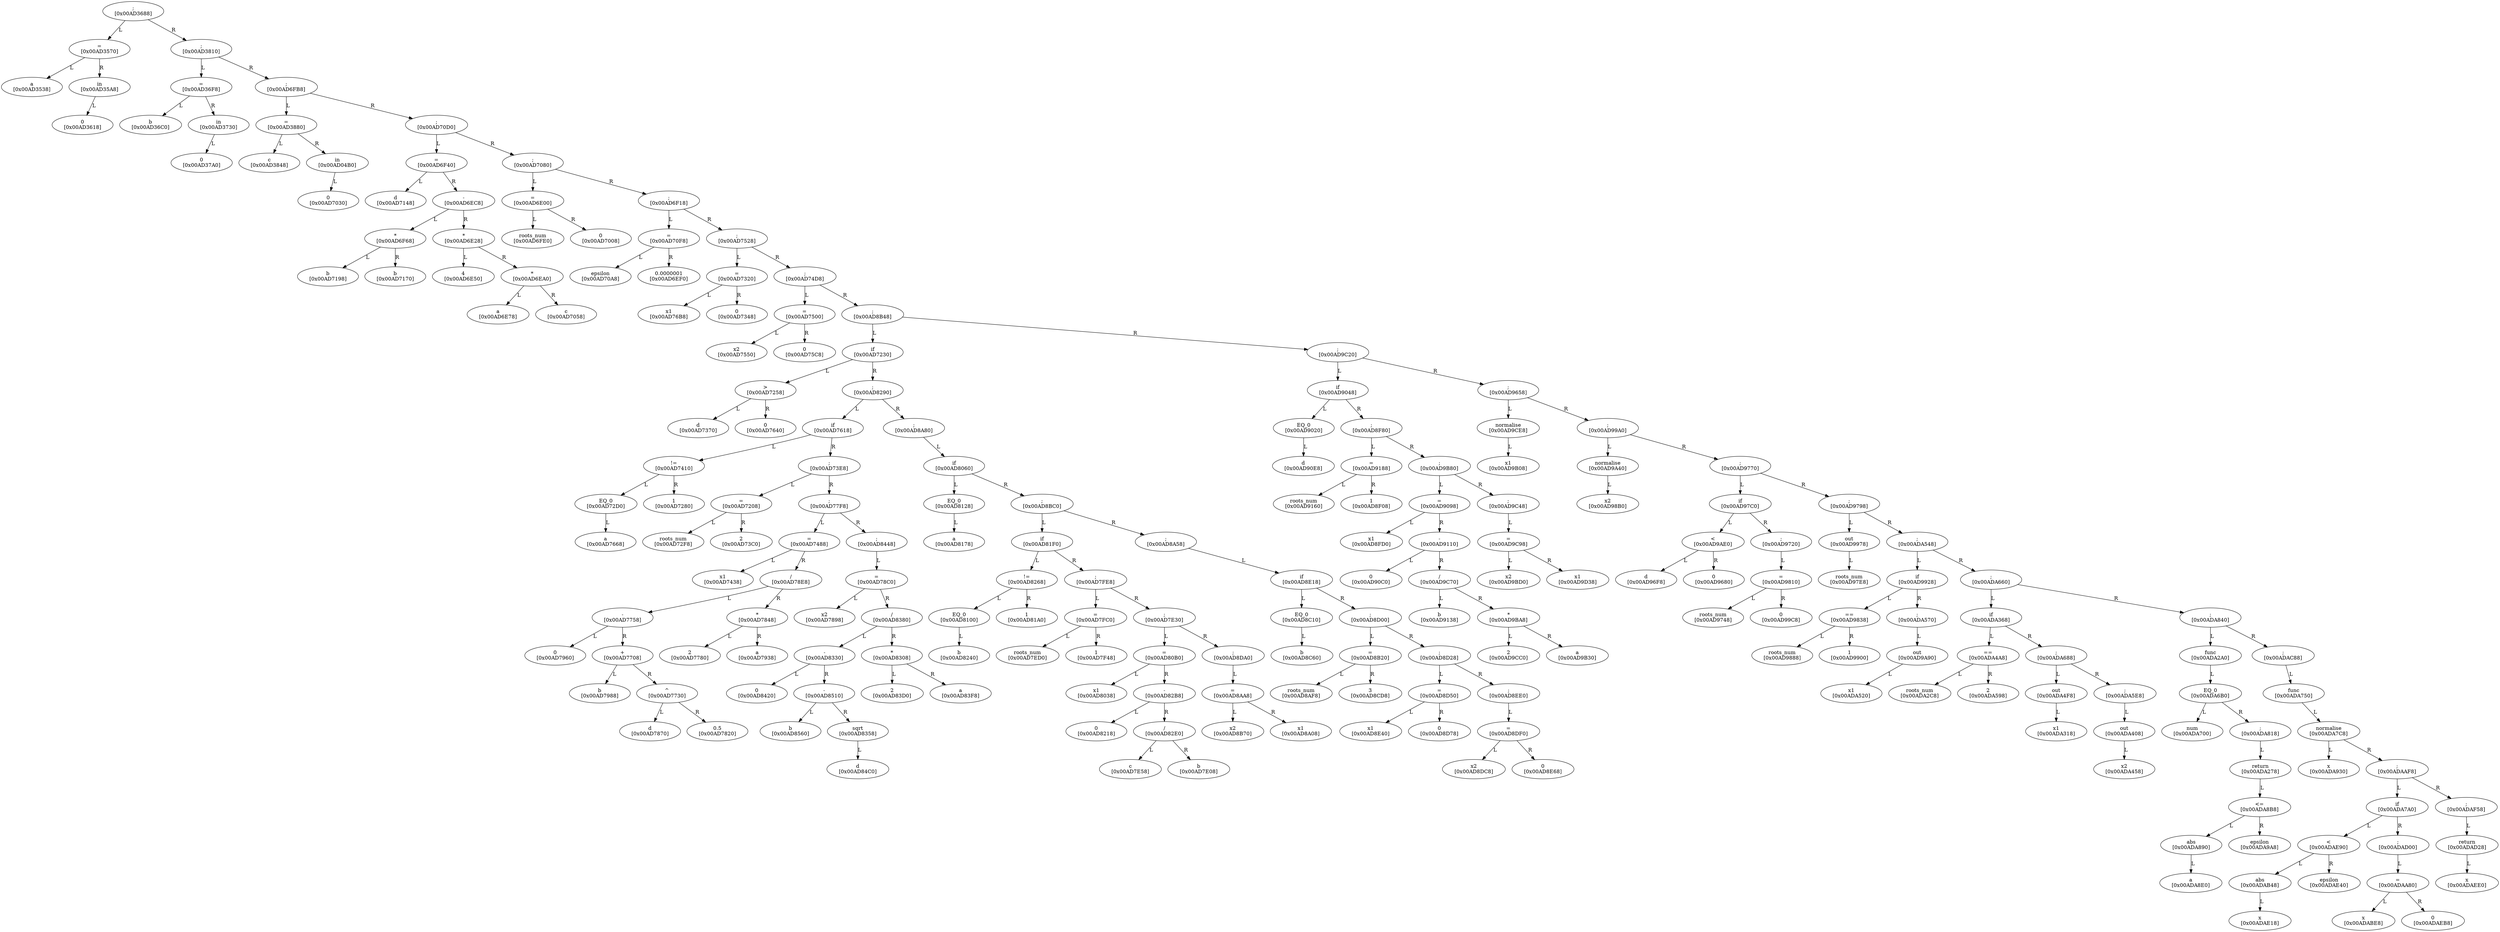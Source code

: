 digraph {
";\n[0x00AD3688]" -> "=\n[0x00AD3570]"[label = "L"]
";\n[0x00AD3688]" -> ";\n[0x00AD3810]"[label = "R"]
"=\n[0x00AD3570]" -> "a\n[0x00AD3538]"[label = "L"]
"=\n[0x00AD3570]" -> "in\n[0x00AD35A8]"[label = "R"]
"in\n[0x00AD35A8]" -> "0\n[0x00AD3618]"[label = "L"]
";\n[0x00AD3810]" -> "=\n[0x00AD36F8]"[label = "L"]
";\n[0x00AD3810]" -> ";\n[0x00AD6FB8]"[label = "R"]
"=\n[0x00AD36F8]" -> "b\n[0x00AD36C0]"[label = "L"]
"=\n[0x00AD36F8]" -> "in\n[0x00AD3730]"[label = "R"]
"in\n[0x00AD3730]" -> "0\n[0x00AD37A0]"[label = "L"]
";\n[0x00AD6FB8]" -> "=\n[0x00AD3880]"[label = "L"]
";\n[0x00AD6FB8]" -> ";\n[0x00AD70D0]"[label = "R"]
"=\n[0x00AD3880]" -> "c\n[0x00AD3848]"[label = "L"]
"=\n[0x00AD3880]" -> "in\n[0x00AD04B0]"[label = "R"]
"in\n[0x00AD04B0]" -> "0\n[0x00AD7030]"[label = "L"]
";\n[0x00AD70D0]" -> "=\n[0x00AD6F40]"[label = "L"]
";\n[0x00AD70D0]" -> ";\n[0x00AD7080]"[label = "R"]
"=\n[0x00AD6F40]" -> "d\n[0x00AD7148]"[label = "L"]
"=\n[0x00AD6F40]" -> "-\n[0x00AD6EC8]"[label = "R"]
"-\n[0x00AD6EC8]" -> "*\n[0x00AD6F68]"[label = "L"]
"-\n[0x00AD6EC8]" -> "*\n[0x00AD6E28]"[label = "R"]
"*\n[0x00AD6F68]" -> "b\n[0x00AD7198]"[label = "L"]
"*\n[0x00AD6F68]" -> "b\n[0x00AD7170]"[label = "R"]
"*\n[0x00AD6E28]" -> "4\n[0x00AD6E50]"[label = "L"]
"*\n[0x00AD6E28]" -> "*\n[0x00AD6EA0]"[label = "R"]
"*\n[0x00AD6EA0]" -> "a\n[0x00AD6E78]"[label = "L"]
"*\n[0x00AD6EA0]" -> "c\n[0x00AD7058]"[label = "R"]
";\n[0x00AD7080]" -> "=\n[0x00AD6E00]"[label = "L"]
";\n[0x00AD7080]" -> ";\n[0x00AD6F18]"[label = "R"]
"=\n[0x00AD6E00]" -> "roots_num\n[0x00AD6FE0]"[label = "L"]
"=\n[0x00AD6E00]" -> "0\n[0x00AD7008]"[label = "R"]
";\n[0x00AD6F18]" -> "=\n[0x00AD70F8]"[label = "L"]
";\n[0x00AD6F18]" -> ";\n[0x00AD7528]"[label = "R"]
"=\n[0x00AD70F8]" -> "epsilon\n[0x00AD70A8]"[label = "L"]
"=\n[0x00AD70F8]" -> "0.0000001\n[0x00AD6EF0]"[label = "R"]
";\n[0x00AD7528]" -> "=\n[0x00AD7320]"[label = "L"]
";\n[0x00AD7528]" -> ";\n[0x00AD74D8]"[label = "R"]
"=\n[0x00AD7320]" -> "x1\n[0x00AD76B8]"[label = "L"]
"=\n[0x00AD7320]" -> "0\n[0x00AD7348]"[label = "R"]
";\n[0x00AD74D8]" -> "=\n[0x00AD7500]"[label = "L"]
";\n[0x00AD74D8]" -> ";\n[0x00AD8B48]"[label = "R"]
"=\n[0x00AD7500]" -> "x2\n[0x00AD7550]"[label = "L"]
"=\n[0x00AD7500]" -> "0\n[0x00AD75C8]"[label = "R"]
";\n[0x00AD8B48]" -> "if\n[0x00AD7230]"[label = "L"]
";\n[0x00AD8B48]" -> ";\n[0x00AD9C20]"[label = "R"]
"if\n[0x00AD7230]" -> ">\n[0x00AD7258]"[label = "L"]
"if\n[0x00AD7230]" -> ";\n[0x00AD8290]"[label = "R"]
">\n[0x00AD7258]" -> "d\n[0x00AD7370]"[label = "L"]
">\n[0x00AD7258]" -> "0\n[0x00AD7640]"[label = "R"]
";\n[0x00AD8290]" -> "if\n[0x00AD7618]"[label = "L"]
";\n[0x00AD8290]" -> ";\n[0x00AD8A80]"[label = "R"]
"if\n[0x00AD7618]" -> "!=\n[0x00AD7410]"[label = "L"]
"if\n[0x00AD7618]" -> ";\n[0x00AD73E8]"[label = "R"]
"!=\n[0x00AD7410]" -> "EQ_0\n[0x00AD72D0]"[label = "L"]
"!=\n[0x00AD7410]" -> "1\n[0x00AD7280]"[label = "R"]
"EQ_0\n[0x00AD72D0]" -> "a\n[0x00AD7668]"[label = "L"]
";\n[0x00AD73E8]" -> "=\n[0x00AD7208]"[label = "L"]
";\n[0x00AD73E8]" -> ";\n[0x00AD77F8]"[label = "R"]
"=\n[0x00AD7208]" -> "roots_num\n[0x00AD72F8]"[label = "L"]
"=\n[0x00AD7208]" -> "2\n[0x00AD73C0]"[label = "R"]
";\n[0x00AD77F8]" -> "=\n[0x00AD7488]"[label = "L"]
";\n[0x00AD77F8]" -> ";\n[0x00AD8448]"[label = "R"]
"=\n[0x00AD7488]" -> "x1\n[0x00AD7438]"[label = "L"]
"=\n[0x00AD7488]" -> "/\n[0x00AD78E8]"[label = "R"]
"/\n[0x00AD78E8]" -> "-\n[0x00AD7758]"[label = "L"]
"/\n[0x00AD78E8]" -> "*\n[0x00AD7848]"[label = "R"]
"-\n[0x00AD7758]" -> "0\n[0x00AD7960]"[label = "L"]
"-\n[0x00AD7758]" -> "+\n[0x00AD7708]"[label = "R"]
"+\n[0x00AD7708]" -> "b\n[0x00AD7988]"[label = "L"]
"+\n[0x00AD7708]" -> "^\n[0x00AD7730]"[label = "R"]
"^\n[0x00AD7730]" -> "d\n[0x00AD7870]"[label = "L"]
"^\n[0x00AD7730]" -> "0.5\n[0x00AD7820]"[label = "R"]
"*\n[0x00AD7848]" -> "2\n[0x00AD7780]"[label = "L"]
"*\n[0x00AD7848]" -> "a\n[0x00AD7938]"[label = "R"]
";\n[0x00AD8448]" -> "=\n[0x00AD78C0]"[label = "L"]
"=\n[0x00AD78C0]" -> "x2\n[0x00AD7898]"[label = "L"]
"=\n[0x00AD78C0]" -> "/\n[0x00AD8380]"[label = "R"]
"/\n[0x00AD8380]" -> "-\n[0x00AD8330]"[label = "L"]
"/\n[0x00AD8380]" -> "*\n[0x00AD8308]"[label = "R"]
"-\n[0x00AD8330]" -> "0\n[0x00AD8420]"[label = "L"]
"-\n[0x00AD8330]" -> "-\n[0x00AD8510]"[label = "R"]
"-\n[0x00AD8510]" -> "b\n[0x00AD8560]"[label = "L"]
"-\n[0x00AD8510]" -> "sqrt\n[0x00AD8358]"[label = "R"]
"sqrt\n[0x00AD8358]" -> "d\n[0x00AD84C0]"[label = "L"]
"*\n[0x00AD8308]" -> "2\n[0x00AD83D0]"[label = "L"]
"*\n[0x00AD8308]" -> "a\n[0x00AD83F8]"[label = "R"]
";\n[0x00AD8A80]" -> "if\n[0x00AD8060]"[label = "L"]
"if\n[0x00AD8060]" -> "EQ_0\n[0x00AD8128]"[label = "L"]
"if\n[0x00AD8060]" -> ";\n[0x00AD8BC0]"[label = "R"]
"EQ_0\n[0x00AD8128]" -> "a\n[0x00AD8178]"[label = "L"]
";\n[0x00AD8BC0]" -> "if\n[0x00AD81F0]"[label = "L"]
";\n[0x00AD8BC0]" -> ";\n[0x00AD8A58]"[label = "R"]
"if\n[0x00AD81F0]" -> "!=\n[0x00AD8268]"[label = "L"]
"if\n[0x00AD81F0]" -> ";\n[0x00AD7FE8]"[label = "R"]
"!=\n[0x00AD8268]" -> "EQ_0\n[0x00AD8100]"[label = "L"]
"!=\n[0x00AD8268]" -> "1\n[0x00AD81A0]"[label = "R"]
"EQ_0\n[0x00AD8100]" -> "b\n[0x00AD8240]"[label = "L"]
";\n[0x00AD7FE8]" -> "=\n[0x00AD7FC0]"[label = "L"]
";\n[0x00AD7FE8]" -> ";\n[0x00AD7E30]"[label = "R"]
"=\n[0x00AD7FC0]" -> "roots_num\n[0x00AD7ED0]"[label = "L"]
"=\n[0x00AD7FC0]" -> "1\n[0x00AD7F48]"[label = "R"]
";\n[0x00AD7E30]" -> "=\n[0x00AD80B0]"[label = "L"]
";\n[0x00AD7E30]" -> ";\n[0x00AD8DA0]"[label = "R"]
"=\n[0x00AD80B0]" -> "x1\n[0x00AD8038]"[label = "L"]
"=\n[0x00AD80B0]" -> "-\n[0x00AD82B8]"[label = "R"]
"-\n[0x00AD82B8]" -> "0\n[0x00AD8218]"[label = "L"]
"-\n[0x00AD82B8]" -> "/\n[0x00AD82E0]"[label = "R"]
"/\n[0x00AD82E0]" -> "c\n[0x00AD7E58]"[label = "L"]
"/\n[0x00AD82E0]" -> "b\n[0x00AD7E08]"[label = "R"]
";\n[0x00AD8DA0]" -> "=\n[0x00AD8AA8]"[label = "L"]
"=\n[0x00AD8AA8]" -> "x2\n[0x00AD8B70]"[label = "L"]
"=\n[0x00AD8AA8]" -> "x1\n[0x00AD8A08]"[label = "R"]
";\n[0x00AD8A58]" -> "if\n[0x00AD8E18]"[label = "L"]
"if\n[0x00AD8E18]" -> "EQ_0\n[0x00AD8C10]"[label = "L"]
"if\n[0x00AD8E18]" -> ";\n[0x00AD8D00]"[label = "R"]
"EQ_0\n[0x00AD8C10]" -> "b\n[0x00AD8C60]"[label = "L"]
";\n[0x00AD8D00]" -> "=\n[0x00AD8B20]"[label = "L"]
";\n[0x00AD8D00]" -> ";\n[0x00AD8D28]"[label = "R"]
"=\n[0x00AD8B20]" -> "roots_num\n[0x00AD8AF8]"[label = "L"]
"=\n[0x00AD8B20]" -> "3\n[0x00AD8CD8]"[label = "R"]
";\n[0x00AD8D28]" -> "=\n[0x00AD8D50]"[label = "L"]
";\n[0x00AD8D28]" -> ";\n[0x00AD8EE0]"[label = "R"]
"=\n[0x00AD8D50]" -> "x1\n[0x00AD8E40]"[label = "L"]
"=\n[0x00AD8D50]" -> "0\n[0x00AD8D78]"[label = "R"]
";\n[0x00AD8EE0]" -> "=\n[0x00AD8DF0]"[label = "L"]
"=\n[0x00AD8DF0]" -> "x2\n[0x00AD8DC8]"[label = "L"]
"=\n[0x00AD8DF0]" -> "0\n[0x00AD8E68]"[label = "R"]
";\n[0x00AD9C20]" -> "if\n[0x00AD9048]"[label = "L"]
";\n[0x00AD9C20]" -> ";\n[0x00AD9658]"[label = "R"]
"if\n[0x00AD9048]" -> "EQ_0\n[0x00AD9020]"[label = "L"]
"if\n[0x00AD9048]" -> ";\n[0x00AD8F80]"[label = "R"]
"EQ_0\n[0x00AD9020]" -> "d\n[0x00AD90E8]"[label = "L"]
";\n[0x00AD8F80]" -> "=\n[0x00AD9188]"[label = "L"]
";\n[0x00AD8F80]" -> ";\n[0x00AD9B80]"[label = "R"]
"=\n[0x00AD9188]" -> "roots_num\n[0x00AD9160]"[label = "L"]
"=\n[0x00AD9188]" -> "1\n[0x00AD8F08]"[label = "R"]
";\n[0x00AD9B80]" -> "=\n[0x00AD9098]"[label = "L"]
";\n[0x00AD9B80]" -> ";\n[0x00AD9C48]"[label = "R"]
"=\n[0x00AD9098]" -> "x1\n[0x00AD8FD0]"[label = "L"]
"=\n[0x00AD9098]" -> "-\n[0x00AD9110]"[label = "R"]
"-\n[0x00AD9110]" -> "0\n[0x00AD90C0]"[label = "L"]
"-\n[0x00AD9110]" -> "/\n[0x00AD9C70]"[label = "R"]
"/\n[0x00AD9C70]" -> "b\n[0x00AD9138]"[label = "L"]
"/\n[0x00AD9C70]" -> "*\n[0x00AD9BA8]"[label = "R"]
"*\n[0x00AD9BA8]" -> "2\n[0x00AD9CC0]"[label = "L"]
"*\n[0x00AD9BA8]" -> "a\n[0x00AD9B30]"[label = "R"]
";\n[0x00AD9C48]" -> "=\n[0x00AD9C98]"[label = "L"]
"=\n[0x00AD9C98]" -> "x2\n[0x00AD9BD0]"[label = "L"]
"=\n[0x00AD9C98]" -> "x1\n[0x00AD9D38]"[label = "R"]
";\n[0x00AD9658]" -> "normalise\n[0x00AD9CE8]"[label = "L"]
";\n[0x00AD9658]" -> ";\n[0x00AD99A0]"[label = "R"]
"normalise\n[0x00AD9CE8]" -> "x1\n[0x00AD9B08]"[label = "L"]
";\n[0x00AD99A0]" -> "normalise\n[0x00AD9A40]"[label = "L"]
";\n[0x00AD99A0]" -> ";\n[0x00AD9770]"[label = "R"]
"normalise\n[0x00AD9A40]" -> "x2\n[0x00AD98B0]"[label = "L"]
";\n[0x00AD9770]" -> "if\n[0x00AD97C0]"[label = "L"]
";\n[0x00AD9770]" -> ";\n[0x00AD9798]"[label = "R"]
"if\n[0x00AD97C0]" -> "<\n[0x00AD9AE0]"[label = "L"]
"if\n[0x00AD97C0]" -> ";\n[0x00AD9720]"[label = "R"]
"<\n[0x00AD9AE0]" -> "d\n[0x00AD96F8]"[label = "L"]
"<\n[0x00AD9AE0]" -> "0\n[0x00AD9680]"[label = "R"]
";\n[0x00AD9720]" -> "=\n[0x00AD9810]"[label = "L"]
"=\n[0x00AD9810]" -> "roots_num\n[0x00AD9748]"[label = "L"]
"=\n[0x00AD9810]" -> "0\n[0x00AD99C8]"[label = "R"]
";\n[0x00AD9798]" -> "out\n[0x00AD9978]"[label = "L"]
";\n[0x00AD9798]" -> ";\n[0x00ADA548]"[label = "R"]
"out\n[0x00AD9978]" -> "roots_num\n[0x00AD97E8]"[label = "L"]
";\n[0x00ADA548]" -> "if\n[0x00AD9928]"[label = "L"]
";\n[0x00ADA548]" -> ";\n[0x00ADA660]"[label = "R"]
"if\n[0x00AD9928]" -> "==\n[0x00AD9838]"[label = "L"]
"if\n[0x00AD9928]" -> ";\n[0x00ADA570]"[label = "R"]
"==\n[0x00AD9838]" -> "roots_num\n[0x00AD9888]"[label = "L"]
"==\n[0x00AD9838]" -> "1\n[0x00AD9900]"[label = "R"]
";\n[0x00ADA570]" -> "out\n[0x00AD9A90]"[label = "L"]
"out\n[0x00AD9A90]" -> "x1\n[0x00ADA520]"[label = "L"]
";\n[0x00ADA660]" -> "if\n[0x00ADA368]"[label = "L"]
";\n[0x00ADA660]" -> ";\n[0x00ADA840]"[label = "R"]
"if\n[0x00ADA368]" -> "==\n[0x00ADA4A8]"[label = "L"]
"if\n[0x00ADA368]" -> ";\n[0x00ADA688]"[label = "R"]
"==\n[0x00ADA4A8]" -> "roots_num\n[0x00ADA2C8]"[label = "L"]
"==\n[0x00ADA4A8]" -> "2\n[0x00ADA598]"[label = "R"]
";\n[0x00ADA688]" -> "out\n[0x00ADA4F8]"[label = "L"]
";\n[0x00ADA688]" -> ";\n[0x00ADA5E8]"[label = "R"]
"out\n[0x00ADA4F8]" -> "x1\n[0x00ADA318]"[label = "L"]
";\n[0x00ADA5E8]" -> "out\n[0x00ADA408]"[label = "L"]
"out\n[0x00ADA408]" -> "x2\n[0x00ADA458]"[label = "L"]
";\n[0x00ADA840]" -> "func\n[0x00ADA2A0]"[label = "L"]
";\n[0x00ADA840]" -> ";\n[0x00ADAC88]"[label = "R"]
"func\n[0x00ADA2A0]" -> "EQ_0\n[0x00ADA6B0]"[label = "L"]
"EQ_0\n[0x00ADA6B0]" -> "num\n[0x00ADA700]"[label = "L"]
"EQ_0\n[0x00ADA6B0]" -> ";\n[0x00ADA818]"[label = "R"]
";\n[0x00ADA818]" -> "return\n[0x00ADA278]"[label = "L"]
"return\n[0x00ADA278]" -> "<=\n[0x00ADA8B8]"[label = "L"]
"<=\n[0x00ADA8B8]" -> "abs\n[0x00ADA890]"[label = "L"]
"<=\n[0x00ADA8B8]" -> "epsilon\n[0x00ADA9A8]"[label = "R"]
"abs\n[0x00ADA890]" -> "a\n[0x00ADA8E0]"[label = "L"]
";\n[0x00ADAC88]" -> "func\n[0x00ADA750]"[label = "L"]
"func\n[0x00ADA750]" -> "normalise\n[0x00ADA7C8]"[label = "L"]
"normalise\n[0x00ADA7C8]" -> "x\n[0x00ADA930]"[label = "L"]
"normalise\n[0x00ADA7C8]" -> ";\n[0x00ADAAF8]"[label = "R"]
";\n[0x00ADAAF8]" -> "if\n[0x00ADA7A0]"[label = "L"]
";\n[0x00ADAAF8]" -> ";\n[0x00ADAF58]"[label = "R"]
"if\n[0x00ADA7A0]" -> "<\n[0x00ADAE90]"[label = "L"]
"if\n[0x00ADA7A0]" -> ";\n[0x00ADAD00]"[label = "R"]
"<\n[0x00ADAE90]" -> "abs\n[0x00ADAB48]"[label = "L"]
"<\n[0x00ADAE90]" -> "epsilon\n[0x00ADAE40]"[label = "R"]
"abs\n[0x00ADAB48]" -> "x\n[0x00ADAE18]"[label = "L"]
";\n[0x00ADAD00]" -> "=\n[0x00ADAA80]"[label = "L"]
"=\n[0x00ADAA80]" -> "x\n[0x00ADABE8]"[label = "L"]
"=\n[0x00ADAA80]" -> "0\n[0x00ADAEB8]"[label = "R"]
";\n[0x00ADAF58]" -> "return\n[0x00ADAD28]"[label = "L"]
"return\n[0x00ADAD28]" -> "x\n[0x00ADAEE0]"[label = "L"]
}
